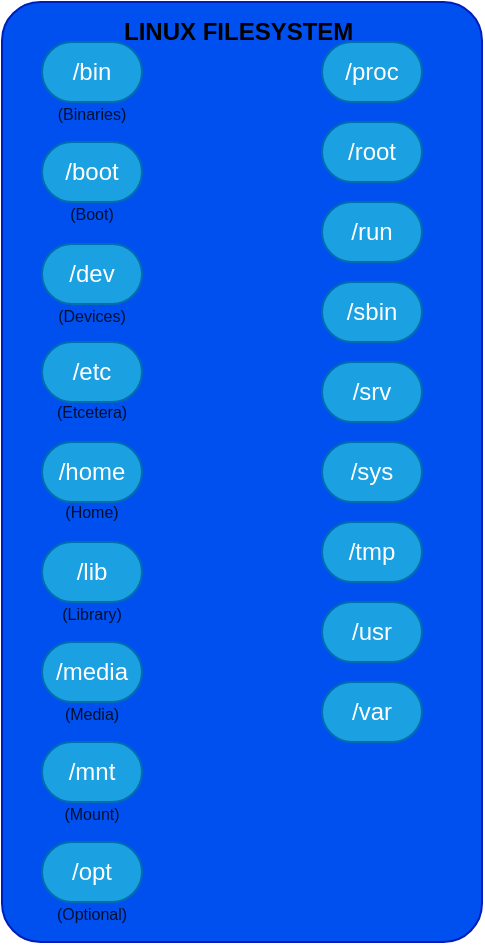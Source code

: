 <mxfile version="27.0.9">
  <diagram name="Página-1" id="onE1bv6CSPnmxNCBKGLm">
    <mxGraphModel dx="1342" dy="1338" grid="1" gridSize="10" guides="1" tooltips="1" connect="1" arrows="1" fold="1" page="1" pageScale="1" pageWidth="1080" pageHeight="1080" background="none" math="0" shadow="0">
      <root>
        <mxCell id="0" />
        <mxCell id="1" parent="0" />
        <mxCell id="JMfRDx6Qz9XjrB7yKyYr-2" value="" style="rounded=1;arcSize=8;fillColor=#0050ef;fontColor=#ffffff;strokeColor=#001DBC;whiteSpace=wrap;html=1;" vertex="1" parent="1">
          <mxGeometry x="80" y="90" width="240" height="470" as="geometry" />
        </mxCell>
        <mxCell id="JMfRDx6Qz9XjrB7yKyYr-3" value="LINUX FILESYSTEM&amp;nbsp;" style="text;html=1;align=center;verticalAlign=middle;whiteSpace=wrap;rounded=0;fontColor=light-dark(#000000,#000000);fontStyle=1" vertex="1" parent="1">
          <mxGeometry x="130" y="90" width="140" height="30" as="geometry" />
        </mxCell>
        <mxCell id="JMfRDx6Qz9XjrB7yKyYr-9" value="/bin" style="rounded=1;whiteSpace=wrap;html=1;fillColor=#1ba1e2;fontColor=#ffffff;strokeColor=#006EAF;arcSize=50;" vertex="1" parent="1">
          <mxGeometry x="100" y="110" width="50" height="30" as="geometry" />
        </mxCell>
        <mxCell id="JMfRDx6Qz9XjrB7yKyYr-10" value="/boot" style="rounded=1;whiteSpace=wrap;html=1;fillColor=#1ba1e2;fontColor=#ffffff;strokeColor=#006EAF;arcSize=50;" vertex="1" parent="1">
          <mxGeometry x="100" y="160" width="50" height="30" as="geometry" />
        </mxCell>
        <mxCell id="JMfRDx6Qz9XjrB7yKyYr-11" value="/dev" style="rounded=1;whiteSpace=wrap;html=1;fillColor=#1ba1e2;fontColor=#ffffff;strokeColor=#006EAF;arcSize=50;" vertex="1" parent="1">
          <mxGeometry x="100" y="211" width="50" height="30" as="geometry" />
        </mxCell>
        <mxCell id="JMfRDx6Qz9XjrB7yKyYr-12" value="/etc" style="rounded=1;whiteSpace=wrap;html=1;fillColor=#1ba1e2;fontColor=#ffffff;strokeColor=#006EAF;arcSize=50;" vertex="1" parent="1">
          <mxGeometry x="100" y="260" width="50" height="30" as="geometry" />
        </mxCell>
        <mxCell id="JMfRDx6Qz9XjrB7yKyYr-13" value="/home" style="rounded=1;whiteSpace=wrap;html=1;fillColor=#1ba1e2;fontColor=#ffffff;strokeColor=#006EAF;arcSize=50;" vertex="1" parent="1">
          <mxGeometry x="100" y="310" width="50" height="30" as="geometry" />
        </mxCell>
        <mxCell id="JMfRDx6Qz9XjrB7yKyYr-14" value="/lib" style="rounded=1;whiteSpace=wrap;html=1;fillColor=#1ba1e2;fontColor=#ffffff;strokeColor=#006EAF;arcSize=50;" vertex="1" parent="1">
          <mxGeometry x="100" y="360" width="50" height="30" as="geometry" />
        </mxCell>
        <mxCell id="JMfRDx6Qz9XjrB7yKyYr-15" value="/media" style="rounded=1;whiteSpace=wrap;html=1;fillColor=#1ba1e2;fontColor=#ffffff;strokeColor=#006EAF;arcSize=50;" vertex="1" parent="1">
          <mxGeometry x="100" y="410" width="50" height="30" as="geometry" />
        </mxCell>
        <mxCell id="JMfRDx6Qz9XjrB7yKyYr-16" value="/mnt" style="rounded=1;whiteSpace=wrap;html=1;fillColor=#1ba1e2;fontColor=#ffffff;strokeColor=#006EAF;arcSize=50;" vertex="1" parent="1">
          <mxGeometry x="100" y="460" width="50" height="30" as="geometry" />
        </mxCell>
        <mxCell id="JMfRDx6Qz9XjrB7yKyYr-17" value="/opt" style="rounded=1;whiteSpace=wrap;html=1;fillColor=#1ba1e2;fontColor=#ffffff;strokeColor=#006EAF;arcSize=50;" vertex="1" parent="1">
          <mxGeometry x="100" y="510" width="50" height="30" as="geometry" />
        </mxCell>
        <mxCell id="JMfRDx6Qz9XjrB7yKyYr-18" value="/proc" style="rounded=1;whiteSpace=wrap;html=1;fillColor=#1ba1e2;fontColor=#ffffff;strokeColor=#006EAF;arcSize=50;" vertex="1" parent="1">
          <mxGeometry x="240" y="110" width="50" height="30" as="geometry" />
        </mxCell>
        <mxCell id="JMfRDx6Qz9XjrB7yKyYr-19" value="/root" style="rounded=1;whiteSpace=wrap;html=1;fillColor=#1ba1e2;fontColor=#ffffff;strokeColor=#006EAF;arcSize=50;" vertex="1" parent="1">
          <mxGeometry x="240" y="150" width="50" height="30" as="geometry" />
        </mxCell>
        <mxCell id="JMfRDx6Qz9XjrB7yKyYr-20" value="/run" style="rounded=1;whiteSpace=wrap;html=1;fillColor=#1ba1e2;fontColor=#ffffff;strokeColor=#006EAF;arcSize=50;" vertex="1" parent="1">
          <mxGeometry x="240" y="190" width="50" height="30" as="geometry" />
        </mxCell>
        <mxCell id="JMfRDx6Qz9XjrB7yKyYr-21" value="/sbin" style="rounded=1;whiteSpace=wrap;html=1;fillColor=#1ba1e2;fontColor=#ffffff;strokeColor=#006EAF;arcSize=50;" vertex="1" parent="1">
          <mxGeometry x="240" y="230" width="50" height="30" as="geometry" />
        </mxCell>
        <mxCell id="JMfRDx6Qz9XjrB7yKyYr-22" value="/srv" style="rounded=1;whiteSpace=wrap;html=1;fillColor=#1ba1e2;fontColor=#ffffff;strokeColor=#006EAF;arcSize=50;" vertex="1" parent="1">
          <mxGeometry x="240" y="270" width="50" height="30" as="geometry" />
        </mxCell>
        <mxCell id="JMfRDx6Qz9XjrB7yKyYr-23" value="/sys" style="rounded=1;whiteSpace=wrap;html=1;fillColor=#1ba1e2;fontColor=#ffffff;strokeColor=#006EAF;arcSize=50;" vertex="1" parent="1">
          <mxGeometry x="240" y="310" width="50" height="30" as="geometry" />
        </mxCell>
        <mxCell id="JMfRDx6Qz9XjrB7yKyYr-24" value="/tmp" style="rounded=1;whiteSpace=wrap;html=1;fillColor=#1ba1e2;fontColor=#ffffff;strokeColor=#006EAF;arcSize=50;" vertex="1" parent="1">
          <mxGeometry x="240" y="350" width="50" height="30" as="geometry" />
        </mxCell>
        <mxCell id="JMfRDx6Qz9XjrB7yKyYr-25" value="/usr" style="rounded=1;whiteSpace=wrap;html=1;fillColor=#1ba1e2;fontColor=#ffffff;strokeColor=#006EAF;arcSize=50;" vertex="1" parent="1">
          <mxGeometry x="240" y="390" width="50" height="30" as="geometry" />
        </mxCell>
        <mxCell id="JMfRDx6Qz9XjrB7yKyYr-26" value="/var" style="rounded=1;whiteSpace=wrap;html=1;fillColor=#1ba1e2;fontColor=#ffffff;strokeColor=#006EAF;arcSize=50;" vertex="1" parent="1">
          <mxGeometry x="240" y="430" width="50" height="30" as="geometry" />
        </mxCell>
        <mxCell id="JMfRDx6Qz9XjrB7yKyYr-28" value="(Binaries)" style="text;html=1;align=center;verticalAlign=middle;whiteSpace=wrap;rounded=0;dashed=1;arcSize=50;glass=0;shadow=0;opacity=0;labelBackgroundColor=none;fontColor=light-dark(#000000,#333333);textOpacity=80;fontSize=8;" vertex="1" parent="1">
          <mxGeometry x="106.25" y="140" width="37.5" height="11" as="geometry" />
        </mxCell>
        <mxCell id="JMfRDx6Qz9XjrB7yKyYr-35" value="(Boot)" style="text;html=1;align=center;verticalAlign=middle;whiteSpace=wrap;rounded=0;dashed=1;arcSize=50;glass=0;shadow=0;opacity=0;labelBackgroundColor=none;fontColor=light-dark(#000000,#333333);textOpacity=80;fontSize=8;" vertex="1" parent="1">
          <mxGeometry x="106.25" y="190" width="37.5" height="11" as="geometry" />
        </mxCell>
        <mxCell id="JMfRDx6Qz9XjrB7yKyYr-36" value="(Devices)" style="text;html=1;align=center;verticalAlign=middle;whiteSpace=wrap;rounded=0;dashed=1;arcSize=50;glass=0;shadow=0;opacity=0;labelBackgroundColor=none;fontColor=light-dark(#000000,#333333);textOpacity=80;fontSize=8;" vertex="1" parent="1">
          <mxGeometry x="106.25" y="241" width="37.5" height="11" as="geometry" />
        </mxCell>
        <mxCell id="JMfRDx6Qz9XjrB7yKyYr-37" value="(Etcetera)" style="text;html=1;align=center;verticalAlign=middle;whiteSpace=wrap;rounded=0;dashed=1;arcSize=50;glass=0;shadow=0;opacity=0;labelBackgroundColor=none;fontColor=light-dark(#000000,#333333);textOpacity=80;fontSize=8;" vertex="1" parent="1">
          <mxGeometry x="106.25" y="289" width="37.5" height="11" as="geometry" />
        </mxCell>
        <mxCell id="JMfRDx6Qz9XjrB7yKyYr-38" value="(Home)" style="text;html=1;align=center;verticalAlign=middle;whiteSpace=wrap;rounded=0;dashed=1;arcSize=50;glass=0;shadow=0;opacity=0;labelBackgroundColor=none;fontColor=light-dark(#000000,#333333);textOpacity=80;fontSize=8;" vertex="1" parent="1">
          <mxGeometry x="106.25" y="339" width="37.5" height="11" as="geometry" />
        </mxCell>
        <mxCell id="JMfRDx6Qz9XjrB7yKyYr-39" value="(Library)" style="text;html=1;align=center;verticalAlign=middle;whiteSpace=wrap;rounded=0;dashed=1;arcSize=50;glass=0;shadow=0;opacity=0;labelBackgroundColor=none;fontColor=light-dark(#000000,#333333);textOpacity=80;fontSize=8;" vertex="1" parent="1">
          <mxGeometry x="106.25" y="390" width="37.5" height="11" as="geometry" />
        </mxCell>
        <mxCell id="JMfRDx6Qz9XjrB7yKyYr-40" value="(Media)" style="text;html=1;align=center;verticalAlign=middle;whiteSpace=wrap;rounded=0;dashed=1;arcSize=50;glass=0;shadow=0;opacity=0;labelBackgroundColor=none;fontColor=light-dark(#000000,#333333);textOpacity=80;fontSize=8;" vertex="1" parent="1">
          <mxGeometry x="106.25" y="440" width="37.5" height="11" as="geometry" />
        </mxCell>
        <mxCell id="JMfRDx6Qz9XjrB7yKyYr-41" value="(Mount)" style="text;html=1;align=center;verticalAlign=middle;whiteSpace=wrap;rounded=0;dashed=1;arcSize=50;glass=0;shadow=0;opacity=0;labelBackgroundColor=none;fontColor=light-dark(#000000,#333333);textOpacity=80;fontSize=8;" vertex="1" parent="1">
          <mxGeometry x="106.25" y="490" width="37.5" height="11" as="geometry" />
        </mxCell>
        <mxCell id="JMfRDx6Qz9XjrB7yKyYr-42" value="(Optional)" style="text;html=1;align=center;verticalAlign=middle;whiteSpace=wrap;rounded=0;dashed=1;arcSize=50;glass=0;shadow=0;opacity=0;labelBackgroundColor=none;fontColor=light-dark(#000000,#333333);textOpacity=80;fontSize=8;" vertex="1" parent="1">
          <mxGeometry x="106.25" y="540" width="37.5" height="11" as="geometry" />
        </mxCell>
      </root>
    </mxGraphModel>
  </diagram>
</mxfile>
